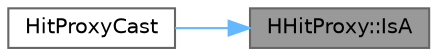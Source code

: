 digraph "HHitProxy::IsA"
{
 // INTERACTIVE_SVG=YES
 // LATEX_PDF_SIZE
  bgcolor="transparent";
  edge [fontname=Helvetica,fontsize=10,labelfontname=Helvetica,labelfontsize=10];
  node [fontname=Helvetica,fontsize=10,shape=box,height=0.2,width=0.4];
  rankdir="RL";
  Node1 [id="Node000001",label="HHitProxy::IsA",height=0.2,width=0.4,color="gray40", fillcolor="grey60", style="filled", fontcolor="black",tooltip="Determines whether the hit proxy is of the given type."];
  Node1 -> Node2 [id="edge1_Node000001_Node000002",dir="back",color="steelblue1",style="solid",tooltip=" "];
  Node2 [id="Node000002",label="HitProxyCast",height=0.2,width=0.4,color="grey40", fillcolor="white", style="filled",URL="$d9/da7/HitProxies_8h.html#a21f6afe4e1b9b9876e3b86d11b4a4178",tooltip=" "];
}
